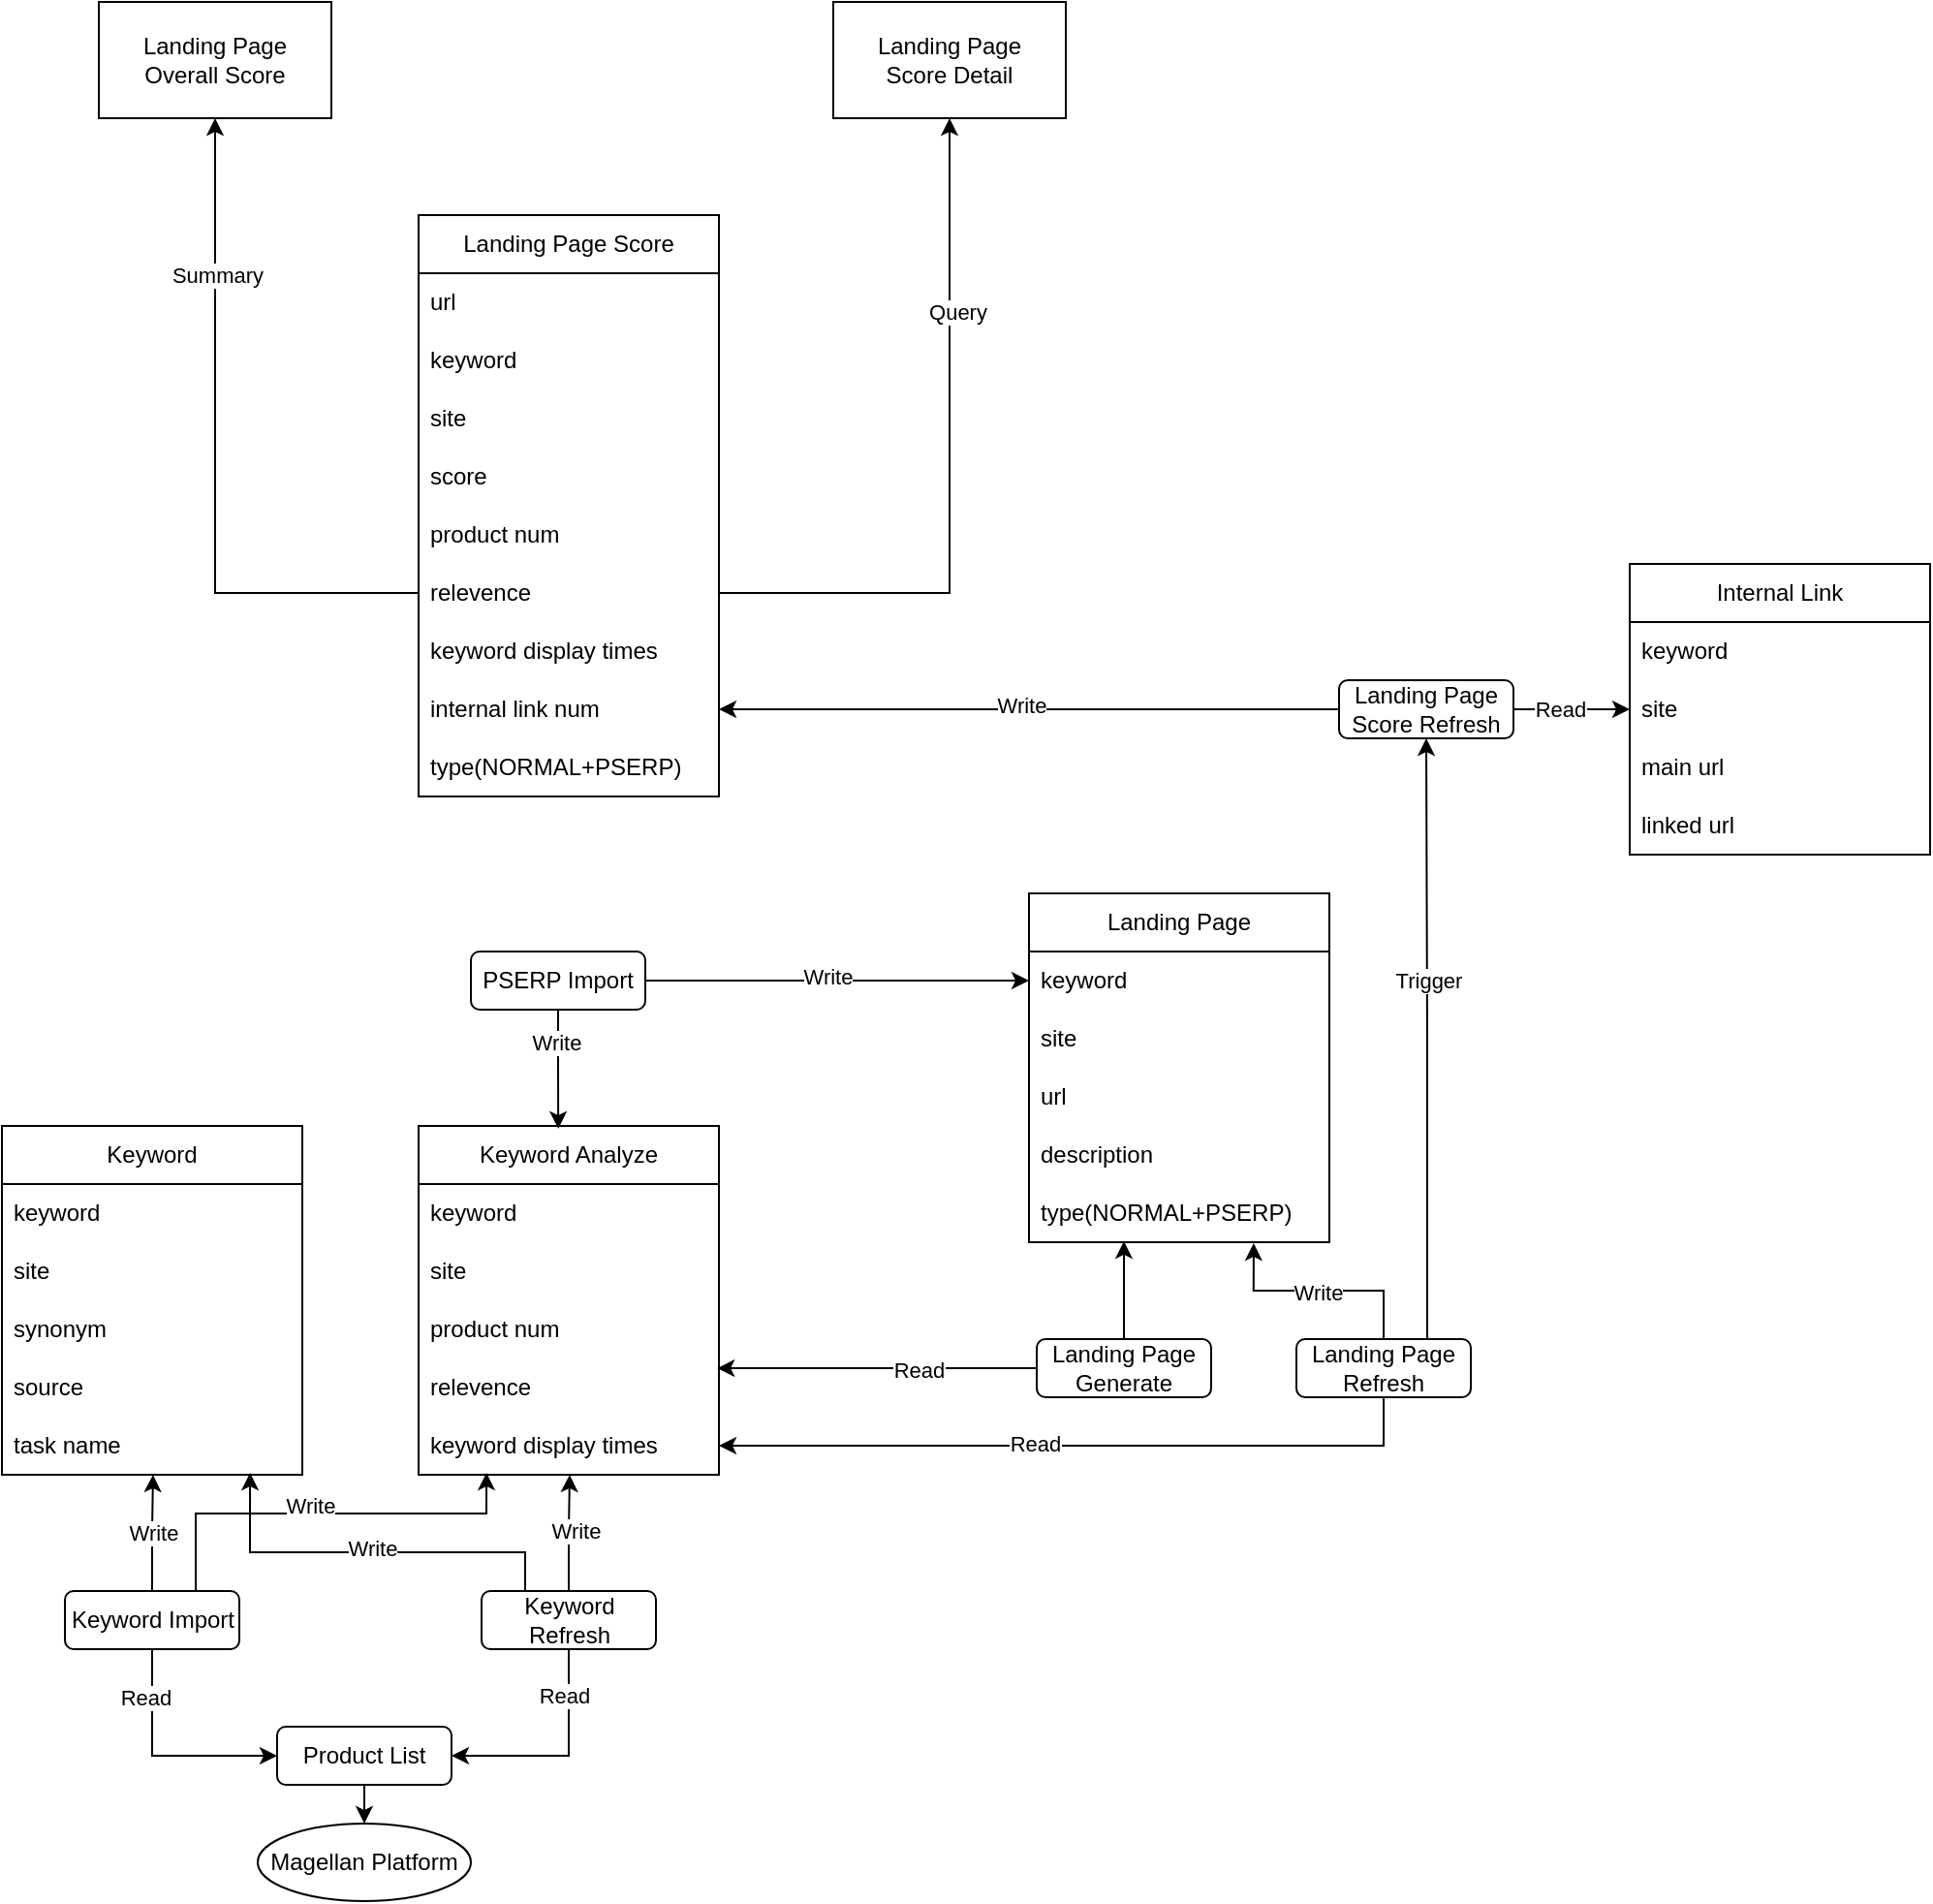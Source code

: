 <mxfile version="24.5.5" type="github">
  <diagram name="第 1 页" id="OEkk2NK1DtaFm7Vaiwa0">
    <mxGraphModel dx="1434" dy="1842" grid="1" gridSize="10" guides="1" tooltips="1" connect="1" arrows="1" fold="1" page="1" pageScale="1" pageWidth="827" pageHeight="1169" math="0" shadow="0">
      <root>
        <mxCell id="0" />
        <mxCell id="1" parent="0" />
        <mxCell id="rbzPLPuLKjnH79Xls7Ae-49" style="edgeStyle=orthogonalEdgeStyle;rounded=0;orthogonalLoop=1;jettySize=auto;html=1;exitX=0.5;exitY=1;exitDx=0;exitDy=0;entryX=0;entryY=0.5;entryDx=0;entryDy=0;" edge="1" parent="1" source="_38UN1bSElnnlys52ko4-7" target="_38UN1bSElnnlys52ko4-12">
          <mxGeometry relative="1" as="geometry" />
        </mxCell>
        <mxCell id="rbzPLPuLKjnH79Xls7Ae-51" value="Read" style="edgeLabel;html=1;align=center;verticalAlign=middle;resizable=0;points=[];" vertex="1" connectable="0" parent="rbzPLPuLKjnH79Xls7Ae-49">
          <mxGeometry x="-0.592" y="-4" relative="1" as="geometry">
            <mxPoint as="offset" />
          </mxGeometry>
        </mxCell>
        <mxCell id="_38UN1bSElnnlys52ko4-7" value="Keyword Import" style="rounded=1;whiteSpace=wrap;html=1;" parent="1" vertex="1">
          <mxGeometry x="82.5" y="510" width="90" height="30" as="geometry" />
        </mxCell>
        <mxCell id="rbzPLPuLKjnH79Xls7Ae-16" style="edgeStyle=orthogonalEdgeStyle;rounded=0;orthogonalLoop=1;jettySize=auto;html=1;exitX=0.5;exitY=1;exitDx=0;exitDy=0;entryX=0.5;entryY=0;entryDx=0;entryDy=0;" edge="1" parent="1" source="_38UN1bSElnnlys52ko4-12" target="_38UN1bSElnnlys52ko4-13">
          <mxGeometry relative="1" as="geometry" />
        </mxCell>
        <mxCell id="_38UN1bSElnnlys52ko4-12" value="Product List" style="rounded=1;whiteSpace=wrap;html=1;" parent="1" vertex="1">
          <mxGeometry x="192" y="580" width="90" height="30" as="geometry" />
        </mxCell>
        <mxCell id="_38UN1bSElnnlys52ko4-13" value="Magellan Platform" style="ellipse;whiteSpace=wrap;html=1;" parent="1" vertex="1">
          <mxGeometry x="182" y="630" width="110" height="40" as="geometry" />
        </mxCell>
        <mxCell id="rbzPLPuLKjnH79Xls7Ae-2" value="&lt;div&gt;Landing Page&lt;/div&gt;Overall Score" style="rounded=0;whiteSpace=wrap;html=1;" vertex="1" parent="1">
          <mxGeometry x="100" y="-310" width="120" height="60" as="geometry" />
        </mxCell>
        <mxCell id="rbzPLPuLKjnH79Xls7Ae-3" value="&lt;div&gt;&lt;div&gt;Landing Page&lt;/div&gt;&lt;/div&gt;Score Detail" style="rounded=0;whiteSpace=wrap;html=1;" vertex="1" parent="1">
          <mxGeometry x="479" y="-310" width="120" height="60" as="geometry" />
        </mxCell>
        <mxCell id="rbzPLPuLKjnH79Xls7Ae-4" value="Landing Page Score" style="swimlane;fontStyle=0;childLayout=stackLayout;horizontal=1;startSize=30;horizontalStack=0;resizeParent=1;resizeParentMax=0;resizeLast=0;collapsible=1;marginBottom=0;whiteSpace=wrap;html=1;" vertex="1" parent="1">
          <mxGeometry x="265" y="-200" width="155" height="300" as="geometry" />
        </mxCell>
        <mxCell id="rbzPLPuLKjnH79Xls7Ae-5" value="url" style="text;strokeColor=none;fillColor=none;align=left;verticalAlign=middle;spacingLeft=4;spacingRight=4;overflow=hidden;points=[[0,0.5],[1,0.5]];portConstraint=eastwest;rotatable=0;whiteSpace=wrap;html=1;" vertex="1" parent="rbzPLPuLKjnH79Xls7Ae-4">
          <mxGeometry y="30" width="155" height="30" as="geometry" />
        </mxCell>
        <mxCell id="rbzPLPuLKjnH79Xls7Ae-25" value="keyword" style="text;strokeColor=none;fillColor=none;align=left;verticalAlign=middle;spacingLeft=4;spacingRight=4;overflow=hidden;points=[[0,0.5],[1,0.5]];portConstraint=eastwest;rotatable=0;whiteSpace=wrap;html=1;" vertex="1" parent="rbzPLPuLKjnH79Xls7Ae-4">
          <mxGeometry y="60" width="155" height="30" as="geometry" />
        </mxCell>
        <mxCell id="rbzPLPuLKjnH79Xls7Ae-26" value="site" style="text;strokeColor=none;fillColor=none;align=left;verticalAlign=middle;spacingLeft=4;spacingRight=4;overflow=hidden;points=[[0,0.5],[1,0.5]];portConstraint=eastwest;rotatable=0;whiteSpace=wrap;html=1;" vertex="1" parent="rbzPLPuLKjnH79Xls7Ae-4">
          <mxGeometry y="90" width="155" height="30" as="geometry" />
        </mxCell>
        <mxCell id="rbzPLPuLKjnH79Xls7Ae-96" value="score" style="text;strokeColor=none;fillColor=none;align=left;verticalAlign=middle;spacingLeft=4;spacingRight=4;overflow=hidden;points=[[0,0.5],[1,0.5]];portConstraint=eastwest;rotatable=0;whiteSpace=wrap;html=1;" vertex="1" parent="rbzPLPuLKjnH79Xls7Ae-4">
          <mxGeometry y="120" width="155" height="30" as="geometry" />
        </mxCell>
        <mxCell id="rbzPLPuLKjnH79Xls7Ae-6" value="product num" style="text;strokeColor=none;fillColor=none;align=left;verticalAlign=middle;spacingLeft=4;spacingRight=4;overflow=hidden;points=[[0,0.5],[1,0.5]];portConstraint=eastwest;rotatable=0;whiteSpace=wrap;html=1;" vertex="1" parent="rbzPLPuLKjnH79Xls7Ae-4">
          <mxGeometry y="150" width="155" height="30" as="geometry" />
        </mxCell>
        <mxCell id="rbzPLPuLKjnH79Xls7Ae-7" value="relevence" style="text;strokeColor=none;fillColor=none;align=left;verticalAlign=middle;spacingLeft=4;spacingRight=4;overflow=hidden;points=[[0,0.5],[1,0.5]];portConstraint=eastwest;rotatable=0;whiteSpace=wrap;html=1;" vertex="1" parent="rbzPLPuLKjnH79Xls7Ae-4">
          <mxGeometry y="180" width="155" height="30" as="geometry" />
        </mxCell>
        <mxCell id="rbzPLPuLKjnH79Xls7Ae-8" value="keyword display times" style="text;strokeColor=none;fillColor=none;align=left;verticalAlign=middle;spacingLeft=4;spacingRight=4;overflow=hidden;points=[[0,0.5],[1,0.5]];portConstraint=eastwest;rotatable=0;whiteSpace=wrap;html=1;" vertex="1" parent="rbzPLPuLKjnH79Xls7Ae-4">
          <mxGeometry y="210" width="155" height="30" as="geometry" />
        </mxCell>
        <mxCell id="rbzPLPuLKjnH79Xls7Ae-9" value="internal link num" style="text;strokeColor=none;fillColor=none;align=left;verticalAlign=middle;spacingLeft=4;spacingRight=4;overflow=hidden;points=[[0,0.5],[1,0.5]];portConstraint=eastwest;rotatable=0;whiteSpace=wrap;html=1;" vertex="1" parent="rbzPLPuLKjnH79Xls7Ae-4">
          <mxGeometry y="240" width="155" height="30" as="geometry" />
        </mxCell>
        <mxCell id="rbzPLPuLKjnH79Xls7Ae-14" value="type(NORMAL+PSERP)" style="text;strokeColor=none;fillColor=none;align=left;verticalAlign=middle;spacingLeft=4;spacingRight=4;overflow=hidden;points=[[0,0.5],[1,0.5]];portConstraint=eastwest;rotatable=0;whiteSpace=wrap;html=1;" vertex="1" parent="rbzPLPuLKjnH79Xls7Ae-4">
          <mxGeometry y="270" width="155" height="30" as="geometry" />
        </mxCell>
        <mxCell id="rbzPLPuLKjnH79Xls7Ae-10" style="edgeStyle=orthogonalEdgeStyle;rounded=0;orthogonalLoop=1;jettySize=auto;html=1;exitX=0;exitY=0.5;exitDx=0;exitDy=0;entryX=0.5;entryY=1;entryDx=0;entryDy=0;" edge="1" parent="1" source="rbzPLPuLKjnH79Xls7Ae-7" target="rbzPLPuLKjnH79Xls7Ae-2">
          <mxGeometry relative="1" as="geometry" />
        </mxCell>
        <mxCell id="rbzPLPuLKjnH79Xls7Ae-11" value="Summary" style="edgeLabel;html=1;align=center;verticalAlign=middle;resizable=0;points=[];" vertex="1" connectable="0" parent="rbzPLPuLKjnH79Xls7Ae-10">
          <mxGeometry x="0.538" y="-1" relative="1" as="geometry">
            <mxPoint as="offset" />
          </mxGeometry>
        </mxCell>
        <mxCell id="rbzPLPuLKjnH79Xls7Ae-12" style="edgeStyle=orthogonalEdgeStyle;rounded=0;orthogonalLoop=1;jettySize=auto;html=1;exitX=1;exitY=0.5;exitDx=0;exitDy=0;entryX=0.5;entryY=1;entryDx=0;entryDy=0;" edge="1" parent="1" source="rbzPLPuLKjnH79Xls7Ae-7" target="rbzPLPuLKjnH79Xls7Ae-3">
          <mxGeometry relative="1" as="geometry" />
        </mxCell>
        <mxCell id="rbzPLPuLKjnH79Xls7Ae-13" value="Query" style="edgeLabel;html=1;align=center;verticalAlign=middle;resizable=0;points=[];" vertex="1" connectable="0" parent="rbzPLPuLKjnH79Xls7Ae-12">
          <mxGeometry x="0.453" y="-4" relative="1" as="geometry">
            <mxPoint as="offset" />
          </mxGeometry>
        </mxCell>
        <mxCell id="rbzPLPuLKjnH79Xls7Ae-18" value="Keyword Analyze" style="swimlane;fontStyle=0;childLayout=stackLayout;horizontal=1;startSize=30;horizontalStack=0;resizeParent=1;resizeParentMax=0;resizeLast=0;collapsible=1;marginBottom=0;whiteSpace=wrap;html=1;" vertex="1" parent="1">
          <mxGeometry x="265" y="270" width="155" height="180" as="geometry" />
        </mxCell>
        <mxCell id="rbzPLPuLKjnH79Xls7Ae-19" value="keyword" style="text;strokeColor=none;fillColor=none;align=left;verticalAlign=middle;spacingLeft=4;spacingRight=4;overflow=hidden;points=[[0,0.5],[1,0.5]];portConstraint=eastwest;rotatable=0;whiteSpace=wrap;html=1;" vertex="1" parent="rbzPLPuLKjnH79Xls7Ae-18">
          <mxGeometry y="30" width="155" height="30" as="geometry" />
        </mxCell>
        <mxCell id="rbzPLPuLKjnH79Xls7Ae-20" value="site" style="text;strokeColor=none;fillColor=none;align=left;verticalAlign=middle;spacingLeft=4;spacingRight=4;overflow=hidden;points=[[0,0.5],[1,0.5]];portConstraint=eastwest;rotatable=0;whiteSpace=wrap;html=1;" vertex="1" parent="rbzPLPuLKjnH79Xls7Ae-18">
          <mxGeometry y="60" width="155" height="30" as="geometry" />
        </mxCell>
        <mxCell id="rbzPLPuLKjnH79Xls7Ae-27" value="product num" style="text;strokeColor=none;fillColor=none;align=left;verticalAlign=middle;spacingLeft=4;spacingRight=4;overflow=hidden;points=[[0,0.5],[1,0.5]];portConstraint=eastwest;rotatable=0;whiteSpace=wrap;html=1;" vertex="1" parent="rbzPLPuLKjnH79Xls7Ae-18">
          <mxGeometry y="90" width="155" height="30" as="geometry" />
        </mxCell>
        <mxCell id="rbzPLPuLKjnH79Xls7Ae-21" value="relevence" style="text;strokeColor=none;fillColor=none;align=left;verticalAlign=middle;spacingLeft=4;spacingRight=4;overflow=hidden;points=[[0,0.5],[1,0.5]];portConstraint=eastwest;rotatable=0;whiteSpace=wrap;html=1;" vertex="1" parent="rbzPLPuLKjnH79Xls7Ae-18">
          <mxGeometry y="120" width="155" height="30" as="geometry" />
        </mxCell>
        <mxCell id="rbzPLPuLKjnH79Xls7Ae-22" value="keyword display times" style="text;strokeColor=none;fillColor=none;align=left;verticalAlign=middle;spacingLeft=4;spacingRight=4;overflow=hidden;points=[[0,0.5],[1,0.5]];portConstraint=eastwest;rotatable=0;whiteSpace=wrap;html=1;" vertex="1" parent="rbzPLPuLKjnH79Xls7Ae-18">
          <mxGeometry y="150" width="155" height="30" as="geometry" />
        </mxCell>
        <mxCell id="rbzPLPuLKjnH79Xls7Ae-84" style="edgeStyle=orthogonalEdgeStyle;rounded=0;orthogonalLoop=1;jettySize=auto;html=1;exitX=0;exitY=0.5;exitDx=0;exitDy=0;entryX=1;entryY=0.5;entryDx=0;entryDy=0;" edge="1" parent="1" source="rbzPLPuLKjnH79Xls7Ae-17" target="rbzPLPuLKjnH79Xls7Ae-9">
          <mxGeometry relative="1" as="geometry" />
        </mxCell>
        <mxCell id="rbzPLPuLKjnH79Xls7Ae-86" value="Write" style="edgeLabel;html=1;align=center;verticalAlign=middle;resizable=0;points=[];" vertex="1" connectable="0" parent="rbzPLPuLKjnH79Xls7Ae-84">
          <mxGeometry x="0.025" y="-2" relative="1" as="geometry">
            <mxPoint as="offset" />
          </mxGeometry>
        </mxCell>
        <mxCell id="rbzPLPuLKjnH79Xls7Ae-94" style="edgeStyle=orthogonalEdgeStyle;rounded=0;orthogonalLoop=1;jettySize=auto;html=1;exitX=1;exitY=0.5;exitDx=0;exitDy=0;" edge="1" parent="1" source="rbzPLPuLKjnH79Xls7Ae-17" target="rbzPLPuLKjnH79Xls7Ae-89">
          <mxGeometry relative="1" as="geometry" />
        </mxCell>
        <mxCell id="rbzPLPuLKjnH79Xls7Ae-95" value="Read" style="edgeLabel;html=1;align=center;verticalAlign=middle;resizable=0;points=[];" vertex="1" connectable="0" parent="rbzPLPuLKjnH79Xls7Ae-94">
          <mxGeometry x="-0.2" y="1" relative="1" as="geometry">
            <mxPoint y="1" as="offset" />
          </mxGeometry>
        </mxCell>
        <mxCell id="rbzPLPuLKjnH79Xls7Ae-17" value="Landing Page Score Refresh" style="rounded=1;whiteSpace=wrap;html=1;" vertex="1" parent="1">
          <mxGeometry x="740" y="40" width="90" height="30" as="geometry" />
        </mxCell>
        <mxCell id="rbzPLPuLKjnH79Xls7Ae-31" value="Landing Page" style="swimlane;fontStyle=0;childLayout=stackLayout;horizontal=1;startSize=30;horizontalStack=0;resizeParent=1;resizeParentMax=0;resizeLast=0;collapsible=1;marginBottom=0;whiteSpace=wrap;html=1;" vertex="1" parent="1">
          <mxGeometry x="580" y="150" width="155" height="180" as="geometry" />
        </mxCell>
        <mxCell id="rbzPLPuLKjnH79Xls7Ae-32" value="keyword" style="text;strokeColor=none;fillColor=none;align=left;verticalAlign=middle;spacingLeft=4;spacingRight=4;overflow=hidden;points=[[0,0.5],[1,0.5]];portConstraint=eastwest;rotatable=0;whiteSpace=wrap;html=1;" vertex="1" parent="rbzPLPuLKjnH79Xls7Ae-31">
          <mxGeometry y="30" width="155" height="30" as="geometry" />
        </mxCell>
        <mxCell id="rbzPLPuLKjnH79Xls7Ae-33" value="site" style="text;strokeColor=none;fillColor=none;align=left;verticalAlign=middle;spacingLeft=4;spacingRight=4;overflow=hidden;points=[[0,0.5],[1,0.5]];portConstraint=eastwest;rotatable=0;whiteSpace=wrap;html=1;" vertex="1" parent="rbzPLPuLKjnH79Xls7Ae-31">
          <mxGeometry y="60" width="155" height="30" as="geometry" />
        </mxCell>
        <mxCell id="rbzPLPuLKjnH79Xls7Ae-34" value="url" style="text;strokeColor=none;fillColor=none;align=left;verticalAlign=middle;spacingLeft=4;spacingRight=4;overflow=hidden;points=[[0,0.5],[1,0.5]];portConstraint=eastwest;rotatable=0;whiteSpace=wrap;html=1;" vertex="1" parent="rbzPLPuLKjnH79Xls7Ae-31">
          <mxGeometry y="90" width="155" height="30" as="geometry" />
        </mxCell>
        <mxCell id="rbzPLPuLKjnH79Xls7Ae-77" value="description" style="text;strokeColor=none;fillColor=none;align=left;verticalAlign=middle;spacingLeft=4;spacingRight=4;overflow=hidden;points=[[0,0.5],[1,0.5]];portConstraint=eastwest;rotatable=0;whiteSpace=wrap;html=1;" vertex="1" parent="rbzPLPuLKjnH79Xls7Ae-31">
          <mxGeometry y="120" width="155" height="30" as="geometry" />
        </mxCell>
        <mxCell id="rbzPLPuLKjnH79Xls7Ae-35" value="type(NORMAL+PSERP)" style="text;strokeColor=none;fillColor=none;align=left;verticalAlign=middle;spacingLeft=4;spacingRight=4;overflow=hidden;points=[[0,0.5],[1,0.5]];portConstraint=eastwest;rotatable=0;whiteSpace=wrap;html=1;" vertex="1" parent="rbzPLPuLKjnH79Xls7Ae-31">
          <mxGeometry y="150" width="155" height="30" as="geometry" />
        </mxCell>
        <mxCell id="rbzPLPuLKjnH79Xls7Ae-40" style="edgeStyle=orthogonalEdgeStyle;rounded=0;orthogonalLoop=1;jettySize=auto;html=1;exitX=0.5;exitY=0;exitDx=0;exitDy=0;entryX=0.316;entryY=0.983;entryDx=0;entryDy=0;entryPerimeter=0;" edge="1" parent="1" source="rbzPLPuLKjnH79Xls7Ae-37" target="rbzPLPuLKjnH79Xls7Ae-35">
          <mxGeometry relative="1" as="geometry" />
        </mxCell>
        <mxCell id="rbzPLPuLKjnH79Xls7Ae-55" style="edgeStyle=orthogonalEdgeStyle;rounded=0;orthogonalLoop=1;jettySize=auto;html=1;exitX=0;exitY=0.5;exitDx=0;exitDy=0;entryX=0.994;entryY=0.167;entryDx=0;entryDy=0;entryPerimeter=0;" edge="1" parent="1" source="rbzPLPuLKjnH79Xls7Ae-37" target="rbzPLPuLKjnH79Xls7Ae-21">
          <mxGeometry relative="1" as="geometry" />
        </mxCell>
        <mxCell id="rbzPLPuLKjnH79Xls7Ae-60" value="Read" style="edgeLabel;html=1;align=center;verticalAlign=middle;resizable=0;points=[];" vertex="1" connectable="0" parent="rbzPLPuLKjnH79Xls7Ae-55">
          <mxGeometry x="-0.256" y="1" relative="1" as="geometry">
            <mxPoint as="offset" />
          </mxGeometry>
        </mxCell>
        <mxCell id="rbzPLPuLKjnH79Xls7Ae-37" value="Landing Page Generate" style="rounded=1;whiteSpace=wrap;html=1;" vertex="1" parent="1">
          <mxGeometry x="584" y="380" width="90" height="30" as="geometry" />
        </mxCell>
        <mxCell id="rbzPLPuLKjnH79Xls7Ae-58" style="edgeStyle=orthogonalEdgeStyle;rounded=0;orthogonalLoop=1;jettySize=auto;html=1;exitX=0.5;exitY=1;exitDx=0;exitDy=0;entryX=1;entryY=0.5;entryDx=0;entryDy=0;" edge="1" parent="1" source="rbzPLPuLKjnH79Xls7Ae-38" target="rbzPLPuLKjnH79Xls7Ae-22">
          <mxGeometry relative="1" as="geometry" />
        </mxCell>
        <mxCell id="rbzPLPuLKjnH79Xls7Ae-59" value="Read" style="edgeLabel;html=1;align=center;verticalAlign=middle;resizable=0;points=[];" vertex="1" connectable="0" parent="rbzPLPuLKjnH79Xls7Ae-58">
          <mxGeometry x="0.113" y="-1" relative="1" as="geometry">
            <mxPoint as="offset" />
          </mxGeometry>
        </mxCell>
        <mxCell id="rbzPLPuLKjnH79Xls7Ae-80" style="edgeStyle=orthogonalEdgeStyle;rounded=0;orthogonalLoop=1;jettySize=auto;html=1;exitX=0.75;exitY=0;exitDx=0;exitDy=0;entryX=0.5;entryY=1;entryDx=0;entryDy=0;" edge="1" parent="1" source="rbzPLPuLKjnH79Xls7Ae-38" target="rbzPLPuLKjnH79Xls7Ae-17">
          <mxGeometry relative="1" as="geometry" />
        </mxCell>
        <mxCell id="rbzPLPuLKjnH79Xls7Ae-93" value="Trigger" style="edgeLabel;html=1;align=center;verticalAlign=middle;resizable=0;points=[];" vertex="1" connectable="0" parent="rbzPLPuLKjnH79Xls7Ae-80">
          <mxGeometry x="0.198" y="-1" relative="1" as="geometry">
            <mxPoint as="offset" />
          </mxGeometry>
        </mxCell>
        <mxCell id="rbzPLPuLKjnH79Xls7Ae-38" value="Landing Page Refresh" style="rounded=1;whiteSpace=wrap;html=1;" vertex="1" parent="1">
          <mxGeometry x="718" y="380" width="90" height="30" as="geometry" />
        </mxCell>
        <mxCell id="rbzPLPuLKjnH79Xls7Ae-41" style="edgeStyle=orthogonalEdgeStyle;rounded=0;orthogonalLoop=1;jettySize=auto;html=1;exitX=0.5;exitY=0;exitDx=0;exitDy=0;entryX=0.748;entryY=1.017;entryDx=0;entryDy=0;entryPerimeter=0;" edge="1" parent="1" source="rbzPLPuLKjnH79Xls7Ae-38" target="rbzPLPuLKjnH79Xls7Ae-35">
          <mxGeometry relative="1" as="geometry" />
        </mxCell>
        <mxCell id="rbzPLPuLKjnH79Xls7Ae-43" value="Write" style="edgeLabel;html=1;align=center;verticalAlign=middle;resizable=0;points=[];" vertex="1" connectable="0" parent="rbzPLPuLKjnH79Xls7Ae-41">
          <mxGeometry x="0.018" y="1" relative="1" as="geometry">
            <mxPoint as="offset" />
          </mxGeometry>
        </mxCell>
        <mxCell id="rbzPLPuLKjnH79Xls7Ae-75" style="edgeStyle=orthogonalEdgeStyle;rounded=0;orthogonalLoop=1;jettySize=auto;html=1;exitX=0.5;exitY=1;exitDx=0;exitDy=0;entryX=1;entryY=0.5;entryDx=0;entryDy=0;" edge="1" parent="1" source="rbzPLPuLKjnH79Xls7Ae-44" target="_38UN1bSElnnlys52ko4-12">
          <mxGeometry relative="1" as="geometry" />
        </mxCell>
        <mxCell id="rbzPLPuLKjnH79Xls7Ae-76" value="Read" style="edgeLabel;html=1;align=center;verticalAlign=middle;resizable=0;points=[];" vertex="1" connectable="0" parent="rbzPLPuLKjnH79Xls7Ae-75">
          <mxGeometry x="-0.584" y="-3" relative="1" as="geometry">
            <mxPoint as="offset" />
          </mxGeometry>
        </mxCell>
        <mxCell id="rbzPLPuLKjnH79Xls7Ae-44" value="Keyword Refresh" style="rounded=1;whiteSpace=wrap;html=1;" vertex="1" parent="1">
          <mxGeometry x="297.5" y="510" width="90" height="30" as="geometry" />
        </mxCell>
        <mxCell id="rbzPLPuLKjnH79Xls7Ae-61" value="Keyword" style="swimlane;fontStyle=0;childLayout=stackLayout;horizontal=1;startSize=30;horizontalStack=0;resizeParent=1;resizeParentMax=0;resizeLast=0;collapsible=1;marginBottom=0;whiteSpace=wrap;html=1;" vertex="1" parent="1">
          <mxGeometry x="50" y="270" width="155" height="180" as="geometry" />
        </mxCell>
        <mxCell id="rbzPLPuLKjnH79Xls7Ae-62" value="keyword" style="text;strokeColor=none;fillColor=none;align=left;verticalAlign=middle;spacingLeft=4;spacingRight=4;overflow=hidden;points=[[0,0.5],[1,0.5]];portConstraint=eastwest;rotatable=0;whiteSpace=wrap;html=1;" vertex="1" parent="rbzPLPuLKjnH79Xls7Ae-61">
          <mxGeometry y="30" width="155" height="30" as="geometry" />
        </mxCell>
        <mxCell id="rbzPLPuLKjnH79Xls7Ae-63" value="site" style="text;strokeColor=none;fillColor=none;align=left;verticalAlign=middle;spacingLeft=4;spacingRight=4;overflow=hidden;points=[[0,0.5],[1,0.5]];portConstraint=eastwest;rotatable=0;whiteSpace=wrap;html=1;" vertex="1" parent="rbzPLPuLKjnH79Xls7Ae-61">
          <mxGeometry y="60" width="155" height="30" as="geometry" />
        </mxCell>
        <mxCell id="rbzPLPuLKjnH79Xls7Ae-64" value="synonym" style="text;strokeColor=none;fillColor=none;align=left;verticalAlign=middle;spacingLeft=4;spacingRight=4;overflow=hidden;points=[[0,0.5],[1,0.5]];portConstraint=eastwest;rotatable=0;whiteSpace=wrap;html=1;" vertex="1" parent="rbzPLPuLKjnH79Xls7Ae-61">
          <mxGeometry y="90" width="155" height="30" as="geometry" />
        </mxCell>
        <mxCell id="rbzPLPuLKjnH79Xls7Ae-65" value="source" style="text;strokeColor=none;fillColor=none;align=left;verticalAlign=middle;spacingLeft=4;spacingRight=4;overflow=hidden;points=[[0,0.5],[1,0.5]];portConstraint=eastwest;rotatable=0;whiteSpace=wrap;html=1;" vertex="1" parent="rbzPLPuLKjnH79Xls7Ae-61">
          <mxGeometry y="120" width="155" height="30" as="geometry" />
        </mxCell>
        <mxCell id="rbzPLPuLKjnH79Xls7Ae-66" value="task name" style="text;strokeColor=none;fillColor=none;align=left;verticalAlign=middle;spacingLeft=4;spacingRight=4;overflow=hidden;points=[[0,0.5],[1,0.5]];portConstraint=eastwest;rotatable=0;whiteSpace=wrap;html=1;" vertex="1" parent="rbzPLPuLKjnH79Xls7Ae-61">
          <mxGeometry y="150" width="155" height="30" as="geometry" />
        </mxCell>
        <mxCell id="rbzPLPuLKjnH79Xls7Ae-67" style="edgeStyle=orthogonalEdgeStyle;rounded=0;orthogonalLoop=1;jettySize=auto;html=1;exitX=0.5;exitY=0;exitDx=0;exitDy=0;entryX=0.503;entryY=1;entryDx=0;entryDy=0;entryPerimeter=0;" edge="1" parent="1" source="rbzPLPuLKjnH79Xls7Ae-44" target="rbzPLPuLKjnH79Xls7Ae-22">
          <mxGeometry relative="1" as="geometry" />
        </mxCell>
        <mxCell id="rbzPLPuLKjnH79Xls7Ae-74" value="Write" style="edgeLabel;html=1;align=center;verticalAlign=middle;resizable=0;points=[];" vertex="1" connectable="0" parent="rbzPLPuLKjnH79Xls7Ae-67">
          <mxGeometry x="0.041" y="-3" relative="1" as="geometry">
            <mxPoint as="offset" />
          </mxGeometry>
        </mxCell>
        <mxCell id="rbzPLPuLKjnH79Xls7Ae-68" value="Write" style="edgeStyle=orthogonalEdgeStyle;rounded=0;orthogonalLoop=1;jettySize=auto;html=1;exitX=0.5;exitY=0;exitDx=0;exitDy=0;entryX=0.503;entryY=1;entryDx=0;entryDy=0;entryPerimeter=0;" edge="1" parent="1" source="_38UN1bSElnnlys52ko4-7" target="rbzPLPuLKjnH79Xls7Ae-66">
          <mxGeometry relative="1" as="geometry" />
        </mxCell>
        <mxCell id="rbzPLPuLKjnH79Xls7Ae-70" style="edgeStyle=orthogonalEdgeStyle;rounded=0;orthogonalLoop=1;jettySize=auto;html=1;exitX=0.75;exitY=0;exitDx=0;exitDy=0;entryX=0.226;entryY=0.967;entryDx=0;entryDy=0;entryPerimeter=0;" edge="1" parent="1" source="_38UN1bSElnnlys52ko4-7" target="rbzPLPuLKjnH79Xls7Ae-22">
          <mxGeometry relative="1" as="geometry">
            <Array as="points">
              <mxPoint x="150" y="470" />
              <mxPoint x="300" y="470" />
            </Array>
          </mxGeometry>
        </mxCell>
        <mxCell id="rbzPLPuLKjnH79Xls7Ae-72" value="Write" style="edgeLabel;html=1;align=center;verticalAlign=middle;resizable=0;points=[];" vertex="1" connectable="0" parent="rbzPLPuLKjnH79Xls7Ae-70">
          <mxGeometry x="-0.065" y="4" relative="1" as="geometry">
            <mxPoint as="offset" />
          </mxGeometry>
        </mxCell>
        <mxCell id="rbzPLPuLKjnH79Xls7Ae-71" style="edgeStyle=orthogonalEdgeStyle;rounded=0;orthogonalLoop=1;jettySize=auto;html=1;exitX=0.25;exitY=0;exitDx=0;exitDy=0;entryX=0.826;entryY=0.967;entryDx=0;entryDy=0;entryPerimeter=0;" edge="1" parent="1" source="rbzPLPuLKjnH79Xls7Ae-44" target="rbzPLPuLKjnH79Xls7Ae-66">
          <mxGeometry relative="1" as="geometry">
            <Array as="points">
              <mxPoint x="320" y="490" />
              <mxPoint x="178" y="490" />
            </Array>
          </mxGeometry>
        </mxCell>
        <mxCell id="rbzPLPuLKjnH79Xls7Ae-73" value="Write" style="edgeLabel;html=1;align=center;verticalAlign=middle;resizable=0;points=[];" vertex="1" connectable="0" parent="rbzPLPuLKjnH79Xls7Ae-71">
          <mxGeometry x="-0.025" y="-2" relative="1" as="geometry">
            <mxPoint as="offset" />
          </mxGeometry>
        </mxCell>
        <mxCell id="rbzPLPuLKjnH79Xls7Ae-87" value="Internal Link" style="swimlane;fontStyle=0;childLayout=stackLayout;horizontal=1;startSize=30;horizontalStack=0;resizeParent=1;resizeParentMax=0;resizeLast=0;collapsible=1;marginBottom=0;whiteSpace=wrap;html=1;" vertex="1" parent="1">
          <mxGeometry x="890" y="-20" width="155" height="150" as="geometry" />
        </mxCell>
        <mxCell id="rbzPLPuLKjnH79Xls7Ae-88" value="keyword" style="text;strokeColor=none;fillColor=none;align=left;verticalAlign=middle;spacingLeft=4;spacingRight=4;overflow=hidden;points=[[0,0.5],[1,0.5]];portConstraint=eastwest;rotatable=0;whiteSpace=wrap;html=1;" vertex="1" parent="rbzPLPuLKjnH79Xls7Ae-87">
          <mxGeometry y="30" width="155" height="30" as="geometry" />
        </mxCell>
        <mxCell id="rbzPLPuLKjnH79Xls7Ae-89" value="site" style="text;strokeColor=none;fillColor=none;align=left;verticalAlign=middle;spacingLeft=4;spacingRight=4;overflow=hidden;points=[[0,0.5],[1,0.5]];portConstraint=eastwest;rotatable=0;whiteSpace=wrap;html=1;" vertex="1" parent="rbzPLPuLKjnH79Xls7Ae-87">
          <mxGeometry y="60" width="155" height="30" as="geometry" />
        </mxCell>
        <mxCell id="rbzPLPuLKjnH79Xls7Ae-90" value="main url" style="text;strokeColor=none;fillColor=none;align=left;verticalAlign=middle;spacingLeft=4;spacingRight=4;overflow=hidden;points=[[0,0.5],[1,0.5]];portConstraint=eastwest;rotatable=0;whiteSpace=wrap;html=1;" vertex="1" parent="rbzPLPuLKjnH79Xls7Ae-87">
          <mxGeometry y="90" width="155" height="30" as="geometry" />
        </mxCell>
        <mxCell id="rbzPLPuLKjnH79Xls7Ae-91" value="linked url" style="text;strokeColor=none;fillColor=none;align=left;verticalAlign=middle;spacingLeft=4;spacingRight=4;overflow=hidden;points=[[0,0.5],[1,0.5]];portConstraint=eastwest;rotatable=0;whiteSpace=wrap;html=1;" vertex="1" parent="rbzPLPuLKjnH79Xls7Ae-87">
          <mxGeometry y="120" width="155" height="30" as="geometry" />
        </mxCell>
        <mxCell id="rbzPLPuLKjnH79Xls7Ae-100" style="edgeStyle=orthogonalEdgeStyle;rounded=0;orthogonalLoop=1;jettySize=auto;html=1;exitX=1;exitY=0.5;exitDx=0;exitDy=0;entryX=0;entryY=0.5;entryDx=0;entryDy=0;" edge="1" parent="1" source="rbzPLPuLKjnH79Xls7Ae-97" target="rbzPLPuLKjnH79Xls7Ae-32">
          <mxGeometry relative="1" as="geometry" />
        </mxCell>
        <mxCell id="rbzPLPuLKjnH79Xls7Ae-102" value="Write" style="edgeLabel;html=1;align=center;verticalAlign=middle;resizable=0;points=[];" vertex="1" connectable="0" parent="rbzPLPuLKjnH79Xls7Ae-100">
          <mxGeometry x="-0.051" y="3" relative="1" as="geometry">
            <mxPoint y="1" as="offset" />
          </mxGeometry>
        </mxCell>
        <mxCell id="rbzPLPuLKjnH79Xls7Ae-97" value="PSERP Import" style="rounded=1;whiteSpace=wrap;html=1;" vertex="1" parent="1">
          <mxGeometry x="292" y="180" width="90" height="30" as="geometry" />
        </mxCell>
        <mxCell id="rbzPLPuLKjnH79Xls7Ae-101" style="edgeStyle=orthogonalEdgeStyle;rounded=0;orthogonalLoop=1;jettySize=auto;html=1;exitX=0.5;exitY=1;exitDx=0;exitDy=0;entryX=0.465;entryY=0.008;entryDx=0;entryDy=0;entryPerimeter=0;" edge="1" parent="1" source="rbzPLPuLKjnH79Xls7Ae-97" target="rbzPLPuLKjnH79Xls7Ae-18">
          <mxGeometry relative="1" as="geometry" />
        </mxCell>
        <mxCell id="rbzPLPuLKjnH79Xls7Ae-103" value="Write" style="edgeLabel;html=1;align=center;verticalAlign=middle;resizable=0;points=[];" vertex="1" connectable="0" parent="rbzPLPuLKjnH79Xls7Ae-101">
          <mxGeometry x="-0.464" y="-1" relative="1" as="geometry">
            <mxPoint as="offset" />
          </mxGeometry>
        </mxCell>
      </root>
    </mxGraphModel>
  </diagram>
</mxfile>
